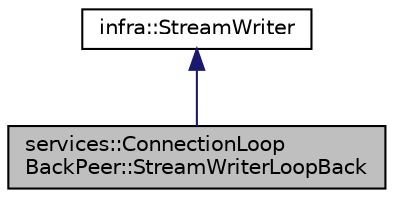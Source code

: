 digraph "services::ConnectionLoopBackPeer::StreamWriterLoopBack"
{
 // INTERACTIVE_SVG=YES
  edge [fontname="Helvetica",fontsize="10",labelfontname="Helvetica",labelfontsize="10"];
  node [fontname="Helvetica",fontsize="10",shape=record];
  Node0 [label="services::ConnectionLoop\lBackPeer::StreamWriterLoopBack",height=0.2,width=0.4,color="black", fillcolor="grey75", style="filled", fontcolor="black"];
  Node1 -> Node0 [dir="back",color="midnightblue",fontsize="10",style="solid",fontname="Helvetica"];
  Node1 [label="infra::StreamWriter",height=0.2,width=0.4,color="black", fillcolor="white", style="filled",URL="$de/dba/classinfra_1_1_stream_writer.html"];
}
